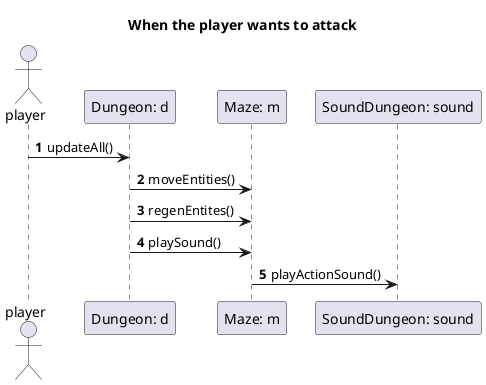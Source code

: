 @startuml

title When the player wants to attack
autonumber

actor player

participant "Dungeon: d" as d
participant "Maze: m" as m
participant "SoundDungeon: sound" as s

player -> d: updateAll()

d -> m: moveEntities()

d -> m: regenEntites()

d -> m: playSound()

m -> s: playActionSound()

@enduml